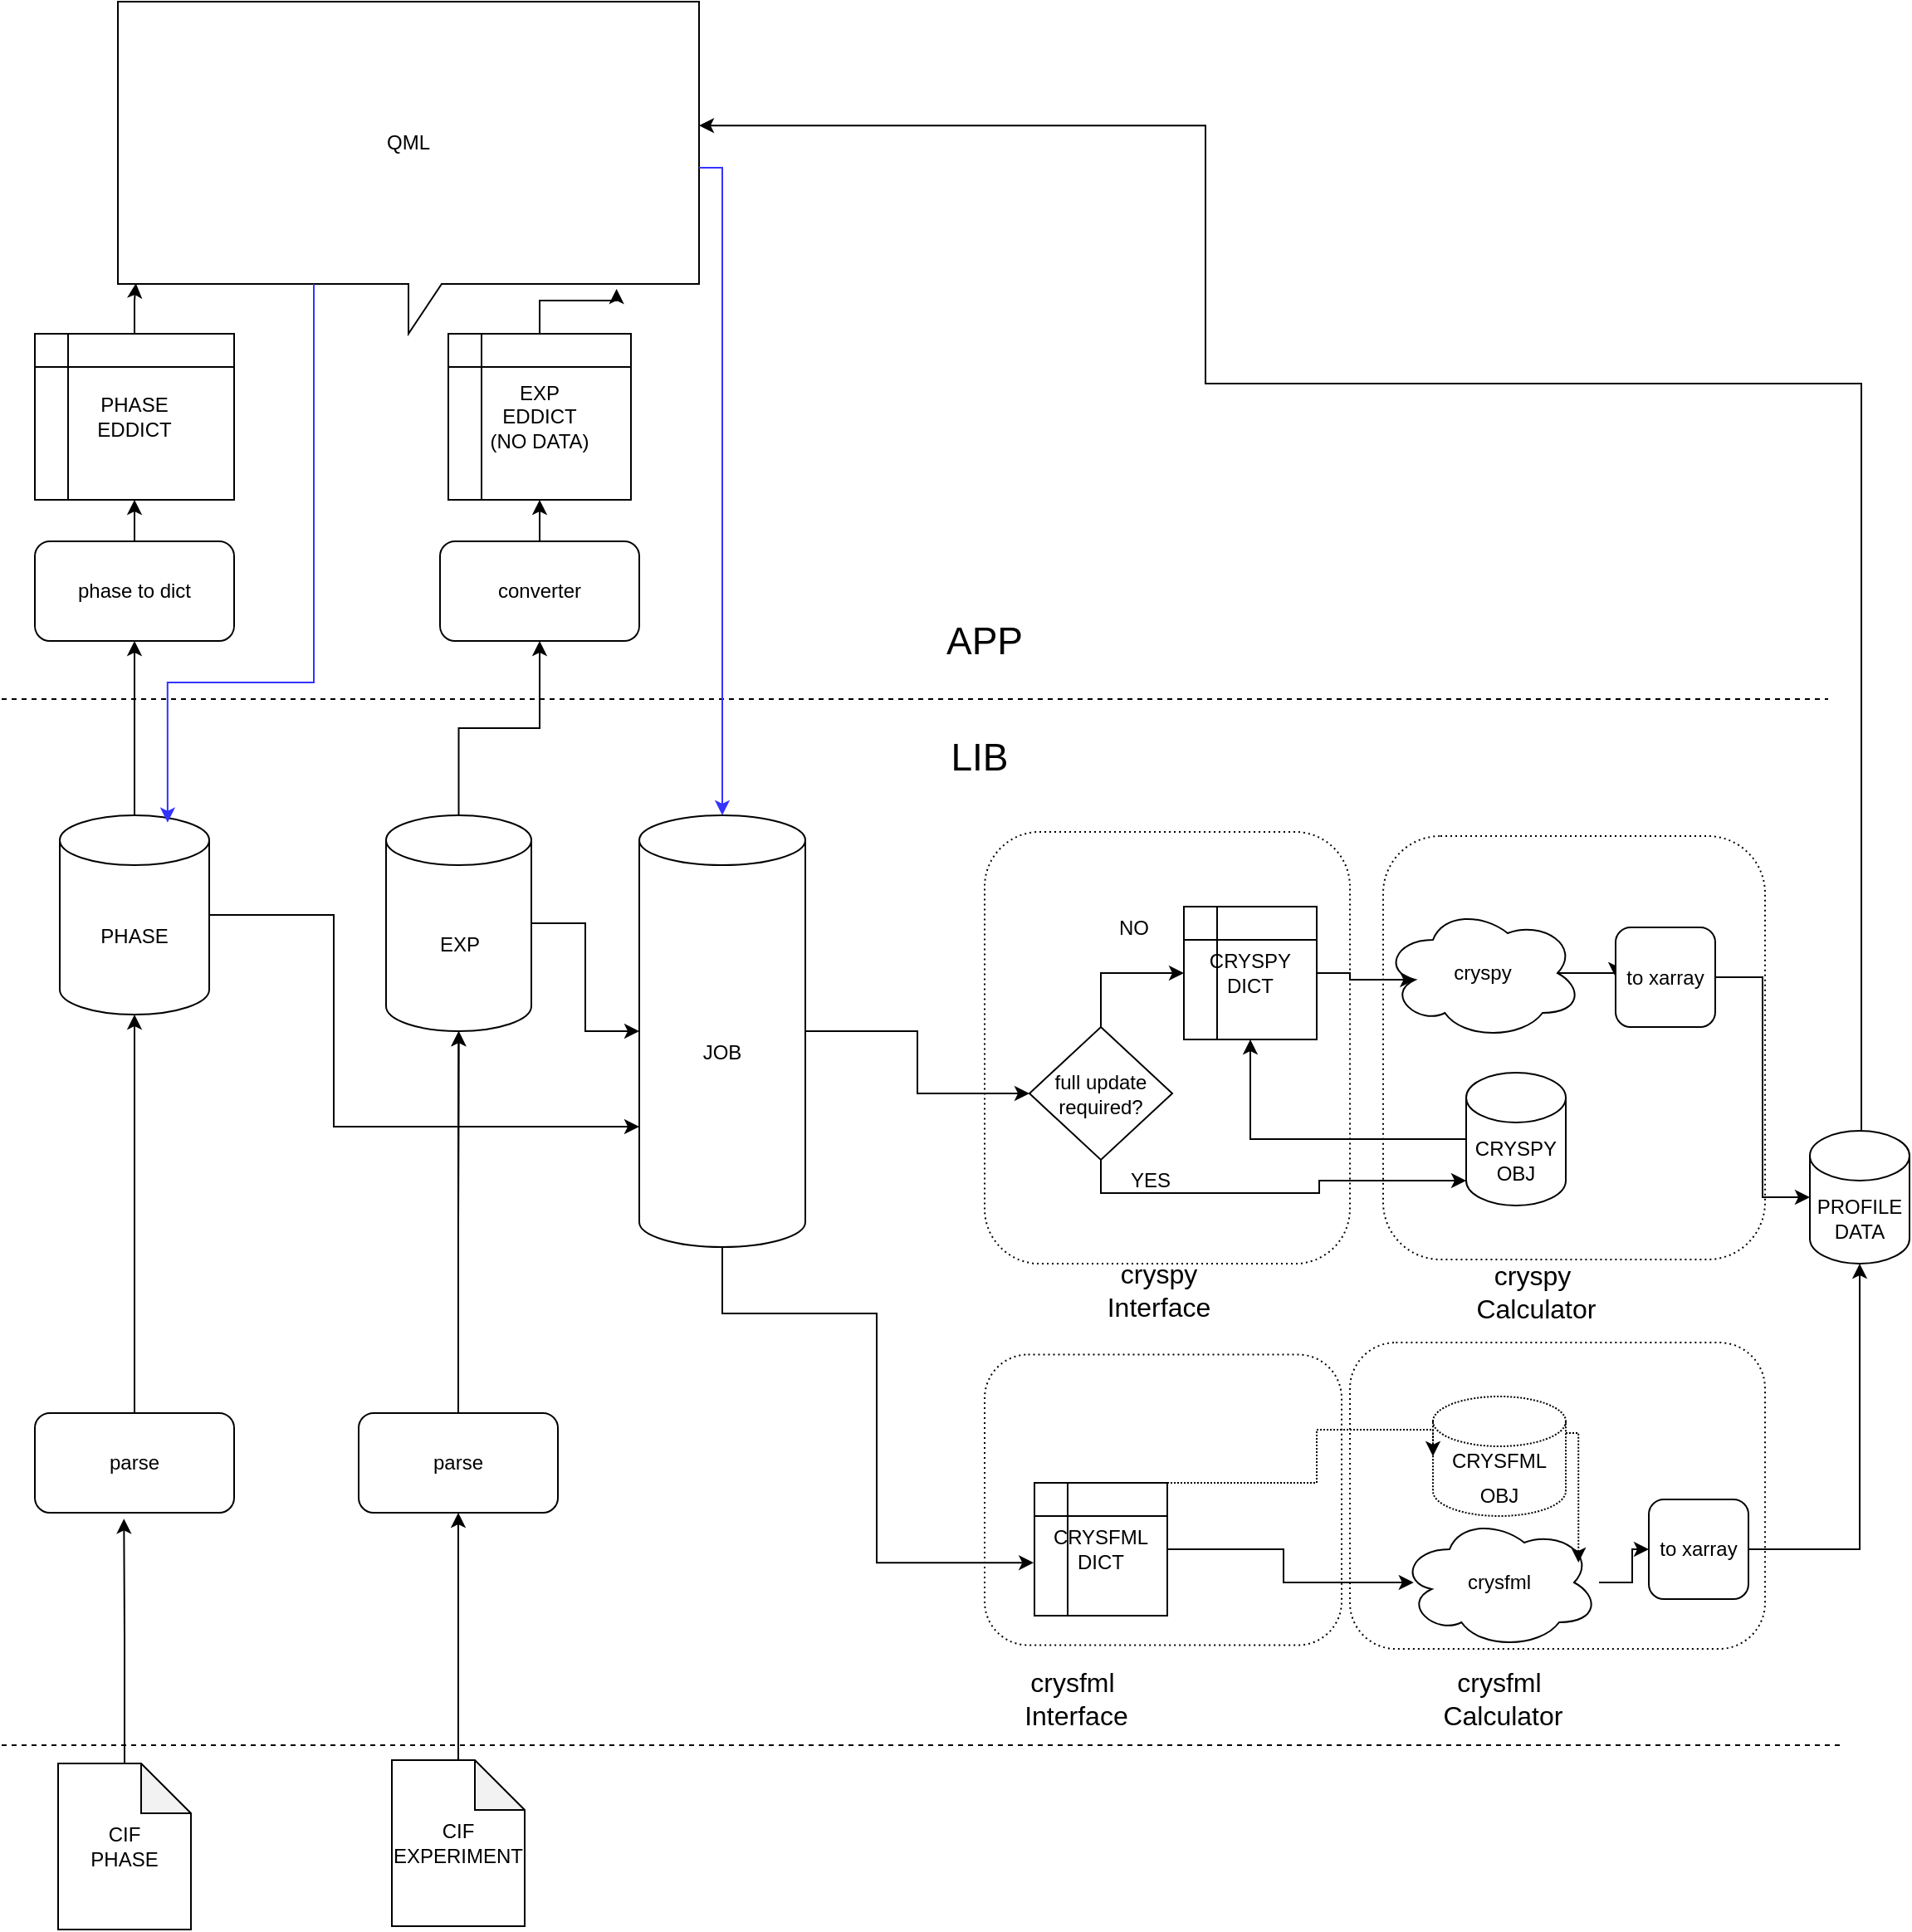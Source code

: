 <mxfile version="22.0.2" type="google">
  <diagram name="Page-1" id="TQcfY_CBRoxlFuYE8QYq">
    <mxGraphModel grid="1" page="1" gridSize="10" guides="1" tooltips="1" connect="1" arrows="1" fold="1" pageScale="1" pageWidth="1169" pageHeight="827" math="0" shadow="0">
      <root>
        <mxCell id="0" />
        <mxCell id="1" parent="0" />
        <mxCell id="M_9HP4P4lVdb5qcJKBWo-5" style="edgeStyle=orthogonalEdgeStyle;rounded=0;orthogonalLoop=1;jettySize=auto;html=1;entryX=0.447;entryY=1.061;entryDx=0;entryDy=0;entryPerimeter=0;" edge="1" parent="1" source="M_9HP4P4lVdb5qcJKBWo-1" target="M_9HP4P4lVdb5qcJKBWo-4">
          <mxGeometry relative="1" as="geometry" />
        </mxCell>
        <mxCell id="M_9HP4P4lVdb5qcJKBWo-1" value="CIF&lt;br&gt;PHASE" style="shape=note;whiteSpace=wrap;html=1;backgroundOutline=1;darkOpacity=0.05;" vertex="1" parent="1">
          <mxGeometry x="64" y="1021" width="80" height="100" as="geometry" />
        </mxCell>
        <mxCell id="M_9HP4P4lVdb5qcJKBWo-4" value="parse" style="rounded=1;whiteSpace=wrap;html=1;" vertex="1" parent="1">
          <mxGeometry x="50" y="810" width="120" height="60" as="geometry" />
        </mxCell>
        <mxCell id="M_9HP4P4lVdb5qcJKBWo-6" value="&lt;font style=&quot;font-size: 23px;&quot;&gt;LIB&lt;/font&gt;" style="text;html=1;strokeColor=none;fillColor=none;align=center;verticalAlign=middle;whiteSpace=wrap;rounded=0;" vertex="1" parent="1">
          <mxGeometry x="589" y="400" width="60" height="30" as="geometry" />
        </mxCell>
        <mxCell id="M_9HP4P4lVdb5qcJKBWo-7" value="&lt;font style=&quot;font-size: 23px;&quot;&gt;APP&lt;/font&gt;" style="text;html=1;strokeColor=none;fillColor=none;align=center;verticalAlign=middle;whiteSpace=wrap;rounded=0;" vertex="1" parent="1">
          <mxGeometry x="592" y="330" width="60" height="30" as="geometry" />
        </mxCell>
        <mxCell id="nD7RmZsHWxQijevcK5Mi-5" style="edgeStyle=orthogonalEdgeStyle;rounded=0;orthogonalLoop=1;jettySize=auto;html=1;entryX=0.5;entryY=1;entryDx=0;entryDy=0;startArrow=none;startFill=0;" edge="1" parent="1" source="48cxFBT-dxTVALB7Ce1l-1" target="M_9HP4P4lVdb5qcJKBWo-10">
          <mxGeometry relative="1" as="geometry" />
        </mxCell>
        <mxCell id="M_9HP4P4lVdb5qcJKBWo-8" value="PHASE" style="shape=cylinder3;whiteSpace=wrap;html=1;boundedLbl=1;backgroundOutline=1;size=15;" vertex="1" parent="1">
          <mxGeometry x="65" y="450" width="90" height="120" as="geometry" />
        </mxCell>
        <mxCell id="M_9HP4P4lVdb5qcJKBWo-10" value="PHASE&lt;br&gt;EDDICT" style="shape=internalStorage;whiteSpace=wrap;html=1;backgroundOutline=1;" vertex="1" parent="1">
          <mxGeometry x="50" y="160" width="120" height="100" as="geometry" />
        </mxCell>
        <mxCell id="M_9HP4P4lVdb5qcJKBWo-16" style="edgeStyle=orthogonalEdgeStyle;rounded=0;orthogonalLoop=1;jettySize=auto;html=1;entryX=0.5;entryY=1;entryDx=0;entryDy=0;entryPerimeter=0;" edge="1" parent="1" source="M_9HP4P4lVdb5qcJKBWo-4" target="M_9HP4P4lVdb5qcJKBWo-8">
          <mxGeometry relative="1" as="geometry" />
        </mxCell>
        <mxCell id="M_9HP4P4lVdb5qcJKBWo-19" value="QML" style="shape=callout;whiteSpace=wrap;html=1;perimeter=calloutPerimeter;" vertex="1" parent="1">
          <mxGeometry x="100" y="-40" width="350" height="200" as="geometry" />
        </mxCell>
        <mxCell id="nD7RmZsHWxQijevcK5Mi-19" style="edgeStyle=orthogonalEdgeStyle;rounded=0;orthogonalLoop=1;jettySize=auto;html=1;entryX=0;entryY=0.5;entryDx=0;entryDy=0;" edge="1" parent="1" source="M_9HP4P4lVdb5qcJKBWo-25" target="M_9HP4P4lVdb5qcJKBWo-35">
          <mxGeometry relative="1" as="geometry" />
        </mxCell>
        <mxCell id="M_9HP4P4lVdb5qcJKBWo-25" value="JOB" style="shape=cylinder3;whiteSpace=wrap;html=1;boundedLbl=1;backgroundOutline=1;size=15;" vertex="1" parent="1">
          <mxGeometry x="414" y="450" width="100" height="260" as="geometry" />
        </mxCell>
        <mxCell id="M_9HP4P4lVdb5qcJKBWo-27" value="CRYSPY&lt;br&gt;DICT" style="shape=internalStorage;whiteSpace=wrap;html=1;backgroundOutline=1;" vertex="1" parent="1">
          <mxGeometry x="742" y="505" width="80" height="80" as="geometry" />
        </mxCell>
        <mxCell id="M_9HP4P4lVdb5qcJKBWo-34" style="edgeStyle=orthogonalEdgeStyle;rounded=0;orthogonalLoop=1;jettySize=auto;html=1;entryX=0.5;entryY=1;entryDx=0;entryDy=0;" edge="1" parent="1" source="M_9HP4P4lVdb5qcJKBWo-30" target="M_9HP4P4lVdb5qcJKBWo-27">
          <mxGeometry relative="1" as="geometry" />
        </mxCell>
        <mxCell id="nD7RmZsHWxQijevcK5Mi-21" style="edgeStyle=orthogonalEdgeStyle;rounded=0;orthogonalLoop=1;jettySize=auto;html=1;exitX=0.5;exitY=1;exitDx=0;exitDy=0;entryX=0;entryY=1;entryDx=0;entryDy=-15;entryPerimeter=0;" edge="1" parent="1" source="M_9HP4P4lVdb5qcJKBWo-35" target="M_9HP4P4lVdb5qcJKBWo-30">
          <mxGeometry relative="1" as="geometry" />
        </mxCell>
        <mxCell id="M_9HP4P4lVdb5qcJKBWo-30" value="CRYSPY&lt;br&gt;OBJ" style="shape=cylinder3;whiteSpace=wrap;html=1;boundedLbl=1;backgroundOutline=1;size=15;" vertex="1" parent="1">
          <mxGeometry x="912" y="605" width="60" height="80" as="geometry" />
        </mxCell>
        <mxCell id="nD7RmZsHWxQijevcK5Mi-24" style="edgeStyle=orthogonalEdgeStyle;rounded=0;orthogonalLoop=1;jettySize=auto;html=1;exitX=0.875;exitY=0.5;exitDx=0;exitDy=0;exitPerimeter=0;entryX=0;entryY=0.5;entryDx=0;entryDy=0;" edge="1" parent="1" source="M_9HP4P4lVdb5qcJKBWo-32" target="M_9HP4P4lVdb5qcJKBWo-52">
          <mxGeometry relative="1" as="geometry" />
        </mxCell>
        <mxCell id="M_9HP4P4lVdb5qcJKBWo-32" value="cryspy" style="ellipse;shape=cloud;whiteSpace=wrap;html=1;" vertex="1" parent="1">
          <mxGeometry x="862" y="505" width="120" height="80" as="geometry" />
        </mxCell>
        <mxCell id="nD7RmZsHWxQijevcK5Mi-22" style="edgeStyle=orthogonalEdgeStyle;rounded=0;orthogonalLoop=1;jettySize=auto;html=1;exitX=0.5;exitY=0;exitDx=0;exitDy=0;entryX=0;entryY=0.5;entryDx=0;entryDy=0;" edge="1" parent="1" source="M_9HP4P4lVdb5qcJKBWo-35" target="M_9HP4P4lVdb5qcJKBWo-27">
          <mxGeometry relative="1" as="geometry" />
        </mxCell>
        <mxCell id="M_9HP4P4lVdb5qcJKBWo-35" value="full update&lt;br&gt;required?" style="rhombus;whiteSpace=wrap;html=1;" vertex="1" parent="1">
          <mxGeometry x="649" y="577.5" width="86" height="80" as="geometry" />
        </mxCell>
        <mxCell id="M_9HP4P4lVdb5qcJKBWo-39" value="YES" style="text;html=1;strokeColor=none;fillColor=none;align=center;verticalAlign=middle;whiteSpace=wrap;rounded=0;" vertex="1" parent="1">
          <mxGeometry x="692" y="655" width="60" height="30" as="geometry" />
        </mxCell>
        <mxCell id="M_9HP4P4lVdb5qcJKBWo-40" value="NO" style="text;html=1;strokeColor=none;fillColor=none;align=center;verticalAlign=middle;whiteSpace=wrap;rounded=0;" vertex="1" parent="1">
          <mxGeometry x="682" y="502.5" width="60" height="30" as="geometry" />
        </mxCell>
        <mxCell id="M_9HP4P4lVdb5qcJKBWo-42" value="PROFILE&lt;br&gt;DATA" style="shape=cylinder3;whiteSpace=wrap;html=1;boundedLbl=1;backgroundOutline=1;size=15;" vertex="1" parent="1">
          <mxGeometry x="1119" y="640" width="60" height="80" as="geometry" />
        </mxCell>
        <mxCell id="M_9HP4P4lVdb5qcJKBWo-46" value="" style="endArrow=none;dashed=1;html=1;rounded=0;" edge="1" parent="1">
          <mxGeometry width="50" height="50" relative="1" as="geometry">
            <mxPoint x="30" y="380" as="sourcePoint" />
            <mxPoint x="1130" y="380" as="targetPoint" />
          </mxGeometry>
        </mxCell>
        <mxCell id="M_9HP4P4lVdb5qcJKBWo-48" value="" style="rounded=1;whiteSpace=wrap;html=1;fillColor=none;dashed=1;dashPattern=1 2;" vertex="1" parent="1">
          <mxGeometry x="622" y="460" width="220" height="260" as="geometry" />
        </mxCell>
        <mxCell id="M_9HP4P4lVdb5qcJKBWo-50" value="" style="rounded=1;whiteSpace=wrap;html=1;fillColor=none;dashed=1;dashPattern=1 2;" vertex="1" parent="1">
          <mxGeometry x="862" y="462.5" width="230" height="255" as="geometry" />
        </mxCell>
        <mxCell id="M_9HP4P4lVdb5qcJKBWo-52" value="to xarray" style="rounded=1;whiteSpace=wrap;html=1;" vertex="1" parent="1">
          <mxGeometry x="1002" y="517.5" width="60" height="60" as="geometry" />
        </mxCell>
        <mxCell id="M_9HP4P4lVdb5qcJKBWo-53" value="&lt;font style=&quot;font-size: 16px;&quot;&gt;cryspy Interface&lt;/font&gt;" style="text;html=1;strokeColor=none;fillColor=none;align=center;verticalAlign=middle;whiteSpace=wrap;rounded=0;" vertex="1" parent="1">
          <mxGeometry x="672" y="716" width="110" height="40" as="geometry" />
        </mxCell>
        <mxCell id="M_9HP4P4lVdb5qcJKBWo-54" value="&lt;font style=&quot;font-size: 16px;&quot;&gt;cryspy&lt;br&gt;&amp;nbsp;Calculator&lt;/font&gt;" style="text;html=1;strokeColor=none;fillColor=none;align=center;verticalAlign=middle;whiteSpace=wrap;rounded=0;" vertex="1" parent="1">
          <mxGeometry x="892" y="722" width="120" height="30" as="geometry" />
        </mxCell>
        <mxCell id="M_9HP4P4lVdb5qcJKBWo-59" style="edgeStyle=orthogonalEdgeStyle;rounded=0;orthogonalLoop=1;jettySize=auto;html=1;entryX=0.5;entryY=1;entryDx=0;entryDy=0;" edge="1" parent="1" source="M_9HP4P4lVdb5qcJKBWo-57" target="M_9HP4P4lVdb5qcJKBWo-58">
          <mxGeometry relative="1" as="geometry" />
        </mxCell>
        <mxCell id="M_9HP4P4lVdb5qcJKBWo-57" value="CIF&lt;br&gt;EXPERIMENT" style="shape=note;whiteSpace=wrap;html=1;backgroundOutline=1;darkOpacity=0.05;" vertex="1" parent="1">
          <mxGeometry x="265" y="1019" width="80" height="100" as="geometry" />
        </mxCell>
        <mxCell id="M_9HP4P4lVdb5qcJKBWo-61" style="edgeStyle=orthogonalEdgeStyle;rounded=0;orthogonalLoop=1;jettySize=auto;html=1;" edge="1" parent="1" source="M_9HP4P4lVdb5qcJKBWo-58" target="M_9HP4P4lVdb5qcJKBWo-60">
          <mxGeometry relative="1" as="geometry" />
        </mxCell>
        <mxCell id="M_9HP4P4lVdb5qcJKBWo-63" value="" style="edgeStyle=orthogonalEdgeStyle;rounded=0;orthogonalLoop=1;jettySize=auto;html=1;" edge="1" parent="1" source="M_9HP4P4lVdb5qcJKBWo-58" target="M_9HP4P4lVdb5qcJKBWo-60">
          <mxGeometry relative="1" as="geometry" />
        </mxCell>
        <mxCell id="M_9HP4P4lVdb5qcJKBWo-58" value="parse" style="rounded=1;whiteSpace=wrap;html=1;" vertex="1" parent="1">
          <mxGeometry x="245" y="810" width="120" height="60" as="geometry" />
        </mxCell>
        <mxCell id="nD7RmZsHWxQijevcK5Mi-6" style="edgeStyle=orthogonalEdgeStyle;rounded=0;orthogonalLoop=1;jettySize=auto;html=1;entryX=0.5;entryY=1;entryDx=0;entryDy=0;startArrow=none;startFill=0;" edge="1" parent="1" source="48cxFBT-dxTVALB7Ce1l-3" target="M_9HP4P4lVdb5qcJKBWo-66">
          <mxGeometry relative="1" as="geometry" />
        </mxCell>
        <mxCell id="nD7RmZsHWxQijevcK5Mi-27" style="edgeStyle=orthogonalEdgeStyle;rounded=0;orthogonalLoop=1;jettySize=auto;html=1;" edge="1" parent="1" source="M_9HP4P4lVdb5qcJKBWo-60" target="M_9HP4P4lVdb5qcJKBWo-25">
          <mxGeometry relative="1" as="geometry" />
        </mxCell>
        <mxCell id="M_9HP4P4lVdb5qcJKBWo-60" value="EXP" style="shape=cylinder3;whiteSpace=wrap;html=1;boundedLbl=1;backgroundOutline=1;size=15;" vertex="1" parent="1">
          <mxGeometry x="261.5" y="450" width="87.5" height="130" as="geometry" />
        </mxCell>
        <mxCell id="M_9HP4P4lVdb5qcJKBWo-66" value="EXP&lt;br&gt;EDDICT&lt;br&gt;(NO DATA)" style="shape=internalStorage;whiteSpace=wrap;html=1;backgroundOutline=1;" vertex="1" parent="1">
          <mxGeometry x="299" y="160" width="110" height="100" as="geometry" />
        </mxCell>
        <mxCell id="M_9HP4P4lVdb5qcJKBWo-69" value="CRYSFML&lt;br&gt;DICT" style="shape=internalStorage;whiteSpace=wrap;html=1;backgroundOutline=1;" vertex="1" parent="1">
          <mxGeometry x="652" y="852" width="80" height="80" as="geometry" />
        </mxCell>
        <mxCell id="M_9HP4P4lVdb5qcJKBWo-81" style="edgeStyle=orthogonalEdgeStyle;rounded=0;orthogonalLoop=1;jettySize=auto;html=1;entryX=0;entryY=0.5;entryDx=0;entryDy=0;" edge="1" parent="1" source="M_9HP4P4lVdb5qcJKBWo-71" target="M_9HP4P4lVdb5qcJKBWo-80">
          <mxGeometry relative="1" as="geometry" />
        </mxCell>
        <mxCell id="M_9HP4P4lVdb5qcJKBWo-71" value="crysfml" style="ellipse;shape=cloud;whiteSpace=wrap;html=1;" vertex="1" parent="1">
          <mxGeometry x="872" y="872" width="120" height="80" as="geometry" />
        </mxCell>
        <mxCell id="M_9HP4P4lVdb5qcJKBWo-73" style="edgeStyle=orthogonalEdgeStyle;rounded=0;orthogonalLoop=1;jettySize=auto;html=1;entryX=0.07;entryY=0.5;entryDx=0;entryDy=0;entryPerimeter=0;" edge="1" parent="1" source="M_9HP4P4lVdb5qcJKBWo-69" target="M_9HP4P4lVdb5qcJKBWo-71">
          <mxGeometry relative="1" as="geometry" />
        </mxCell>
        <mxCell id="M_9HP4P4lVdb5qcJKBWo-74" value="&lt;font style=&quot;font-size: 16px;&quot;&gt;crysfml&lt;br&gt;&amp;nbsp;Interface&lt;/font&gt;" style="text;html=1;strokeColor=none;fillColor=none;align=center;verticalAlign=middle;whiteSpace=wrap;rounded=0;" vertex="1" parent="1">
          <mxGeometry x="620" y="962" width="110" height="40" as="geometry" />
        </mxCell>
        <mxCell id="M_9HP4P4lVdb5qcJKBWo-75" value="&lt;font style=&quot;font-size: 16px;&quot;&gt;crysfml&lt;br&gt;&amp;nbsp;Calculator&lt;/font&gt;" style="text;html=1;strokeColor=none;fillColor=none;align=center;verticalAlign=middle;whiteSpace=wrap;rounded=0;" vertex="1" parent="1">
          <mxGeometry x="872" y="967" width="120" height="30" as="geometry" />
        </mxCell>
        <mxCell id="M_9HP4P4lVdb5qcJKBWo-76" value="" style="rounded=1;whiteSpace=wrap;html=1;fillColor=none;dashed=1;dashPattern=1 2;" vertex="1" parent="1">
          <mxGeometry x="622" y="774.75" width="215" height="175" as="geometry" />
        </mxCell>
        <mxCell id="M_9HP4P4lVdb5qcJKBWo-79" style="edgeStyle=orthogonalEdgeStyle;rounded=0;orthogonalLoop=1;jettySize=auto;html=1;entryX=0;entryY=0.5;entryDx=0;entryDy=0;entryPerimeter=0;" edge="1" parent="1" source="M_9HP4P4lVdb5qcJKBWo-52" target="M_9HP4P4lVdb5qcJKBWo-42">
          <mxGeometry relative="1" as="geometry" />
        </mxCell>
        <mxCell id="M_9HP4P4lVdb5qcJKBWo-80" value="to xarray" style="rounded=1;whiteSpace=wrap;html=1;" vertex="1" parent="1">
          <mxGeometry x="1022" y="862" width="60" height="60" as="geometry" />
        </mxCell>
        <mxCell id="M_9HP4P4lVdb5qcJKBWo-77" value="" style="rounded=1;whiteSpace=wrap;html=1;fillColor=none;dashed=1;dashPattern=1 2;" vertex="1" parent="1">
          <mxGeometry x="842" y="767.5" width="250" height="184.5" as="geometry" />
        </mxCell>
        <mxCell id="M_9HP4P4lVdb5qcJKBWo-83" style="edgeStyle=orthogonalEdgeStyle;rounded=0;orthogonalLoop=1;jettySize=auto;html=1;entryX=0.5;entryY=1;entryDx=0;entryDy=0;entryPerimeter=0;" edge="1" parent="1" source="M_9HP4P4lVdb5qcJKBWo-80" target="M_9HP4P4lVdb5qcJKBWo-42">
          <mxGeometry relative="1" as="geometry" />
        </mxCell>
        <mxCell id="M_9HP4P4lVdb5qcJKBWo-84" value="" style="endArrow=none;dashed=1;html=1;rounded=0;" edge="1" parent="1">
          <mxGeometry width="50" height="50" relative="1" as="geometry">
            <mxPoint x="30" y="1010" as="sourcePoint" />
            <mxPoint x="1140" y="1010" as="targetPoint" />
          </mxGeometry>
        </mxCell>
        <mxCell id="nD7RmZsHWxQijevcK5Mi-1" value="&lt;p style=&quot;line-height: 70%;&quot;&gt;CRYSFML&lt;br&gt;&lt;/p&gt;&lt;p style=&quot;line-height: 70%;&quot;&gt;OBJ&lt;/p&gt;" style="shape=cylinder3;whiteSpace=wrap;html=1;boundedLbl=1;backgroundOutline=1;size=15;dashed=1;dashPattern=1 1;" vertex="1" parent="1">
          <mxGeometry x="892" y="800" width="80" height="72" as="geometry" />
        </mxCell>
        <mxCell id="nD7RmZsHWxQijevcK5Mi-2" style="edgeStyle=orthogonalEdgeStyle;rounded=0;orthogonalLoop=1;jettySize=auto;html=1;entryX=0;entryY=0.5;entryDx=0;entryDy=0;entryPerimeter=0;dashed=1;dashPattern=1 1;" edge="1" parent="1" source="M_9HP4P4lVdb5qcJKBWo-69" target="nD7RmZsHWxQijevcK5Mi-1">
          <mxGeometry relative="1" as="geometry">
            <Array as="points">
              <mxPoint x="822" y="852" />
              <mxPoint x="822" y="820" />
            </Array>
          </mxGeometry>
        </mxCell>
        <mxCell id="nD7RmZsHWxQijevcK5Mi-3" style="edgeStyle=orthogonalEdgeStyle;rounded=0;orthogonalLoop=1;jettySize=auto;html=1;entryX=0.897;entryY=0.35;entryDx=0;entryDy=0;entryPerimeter=0;dashed=1;dashPattern=1 1;" edge="1" parent="1" source="nD7RmZsHWxQijevcK5Mi-1" target="M_9HP4P4lVdb5qcJKBWo-71">
          <mxGeometry relative="1" as="geometry">
            <Array as="points">
              <mxPoint x="980" y="822" />
            </Array>
          </mxGeometry>
        </mxCell>
        <mxCell id="nD7RmZsHWxQijevcK5Mi-7" style="edgeStyle=orthogonalEdgeStyle;rounded=0;orthogonalLoop=1;jettySize=auto;html=1;entryX=0.031;entryY=0.848;entryDx=0;entryDy=0;entryPerimeter=0;" edge="1" parent="1" source="M_9HP4P4lVdb5qcJKBWo-10" target="M_9HP4P4lVdb5qcJKBWo-19">
          <mxGeometry relative="1" as="geometry" />
        </mxCell>
        <mxCell id="nD7RmZsHWxQijevcK5Mi-8" style="edgeStyle=orthogonalEdgeStyle;rounded=0;orthogonalLoop=1;jettySize=auto;html=1;entryX=0.858;entryY=0.865;entryDx=0;entryDy=0;entryPerimeter=0;" edge="1" parent="1" source="M_9HP4P4lVdb5qcJKBWo-66" target="M_9HP4P4lVdb5qcJKBWo-19">
          <mxGeometry relative="1" as="geometry" />
        </mxCell>
        <mxCell id="nD7RmZsHWxQijevcK5Mi-9" style="edgeStyle=orthogonalEdgeStyle;rounded=0;orthogonalLoop=1;jettySize=auto;html=1;entryX=1;entryY=0.373;entryDx=0;entryDy=0;entryPerimeter=0;exitX=0.5;exitY=0;exitDx=0;exitDy=0;exitPerimeter=0;" edge="1" parent="1" source="M_9HP4P4lVdb5qcJKBWo-42" target="M_9HP4P4lVdb5qcJKBWo-19">
          <mxGeometry relative="1" as="geometry">
            <Array as="points">
              <mxPoint x="1150" y="640" />
              <mxPoint x="1150" y="190" />
              <mxPoint x="755" y="190" />
              <mxPoint x="755" y="35" />
            </Array>
          </mxGeometry>
        </mxCell>
        <mxCell id="nD7RmZsHWxQijevcK5Mi-10" style="edgeStyle=orthogonalEdgeStyle;rounded=0;orthogonalLoop=1;jettySize=auto;html=1;entryX=0.855;entryY=0;entryDx=0;entryDy=4.35;entryPerimeter=0;strokeColor=#3333FF;" edge="1" parent="1">
          <mxGeometry relative="1" as="geometry">
            <mxPoint x="218" y="130" as="sourcePoint" />
            <mxPoint x="129.95" y="454.35" as="targetPoint" />
            <Array as="points">
              <mxPoint x="218" y="370" />
              <mxPoint x="130" y="370" />
            </Array>
          </mxGeometry>
        </mxCell>
        <mxCell id="nD7RmZsHWxQijevcK5Mi-12" style="edgeStyle=orthogonalEdgeStyle;rounded=0;orthogonalLoop=1;jettySize=auto;html=1;entryX=0.5;entryY=0;entryDx=0;entryDy=0;entryPerimeter=0;strokeColor=#3633ff;" edge="1" parent="1" source="M_9HP4P4lVdb5qcJKBWo-19" target="M_9HP4P4lVdb5qcJKBWo-25">
          <mxGeometry relative="1" as="geometry">
            <Array as="points">
              <mxPoint x="464" y="60" />
            </Array>
          </mxGeometry>
        </mxCell>
        <mxCell id="nD7RmZsHWxQijevcK5Mi-17" style="edgeStyle=orthogonalEdgeStyle;rounded=0;orthogonalLoop=1;jettySize=auto;html=1;entryX=0.16;entryY=0.55;entryDx=0;entryDy=0;entryPerimeter=0;" edge="1" parent="1" source="M_9HP4P4lVdb5qcJKBWo-27" target="M_9HP4P4lVdb5qcJKBWo-32">
          <mxGeometry relative="1" as="geometry" />
        </mxCell>
        <mxCell id="nD7RmZsHWxQijevcK5Mi-20" style="edgeStyle=orthogonalEdgeStyle;rounded=0;orthogonalLoop=1;jettySize=auto;html=1;entryX=-0.005;entryY=0.601;entryDx=0;entryDy=0;entryPerimeter=0;" edge="1" parent="1" source="M_9HP4P4lVdb5qcJKBWo-25" target="M_9HP4P4lVdb5qcJKBWo-69">
          <mxGeometry relative="1" as="geometry">
            <Array as="points">
              <mxPoint x="464" y="750" />
              <mxPoint x="557" y="750" />
              <mxPoint x="557" y="900" />
            </Array>
          </mxGeometry>
        </mxCell>
        <mxCell id="nD7RmZsHWxQijevcK5Mi-28" style="edgeStyle=orthogonalEdgeStyle;rounded=0;orthogonalLoop=1;jettySize=auto;html=1;entryX=0;entryY=0;entryDx=0;entryDy=187.5;entryPerimeter=0;" edge="1" parent="1" source="M_9HP4P4lVdb5qcJKBWo-8" target="M_9HP4P4lVdb5qcJKBWo-25">
          <mxGeometry relative="1" as="geometry">
            <Array as="points">
              <mxPoint x="230" y="510" />
              <mxPoint x="230" y="638" />
            </Array>
          </mxGeometry>
        </mxCell>
        <mxCell id="48cxFBT-dxTVALB7Ce1l-2" value="" style="edgeStyle=orthogonalEdgeStyle;rounded=0;orthogonalLoop=1;jettySize=auto;html=1;entryX=0.5;entryY=1;entryDx=0;entryDy=0;startArrow=none;startFill=0;" edge="1" parent="1" source="M_9HP4P4lVdb5qcJKBWo-8" target="48cxFBT-dxTVALB7Ce1l-1">
          <mxGeometry relative="1" as="geometry">
            <mxPoint x="110" y="450" as="sourcePoint" />
            <mxPoint x="110" y="260" as="targetPoint" />
          </mxGeometry>
        </mxCell>
        <mxCell id="48cxFBT-dxTVALB7Ce1l-1" value="phase to dict" style="rounded=1;whiteSpace=wrap;html=1;" vertex="1" parent="1">
          <mxGeometry x="50" y="285" width="120" height="60" as="geometry" />
        </mxCell>
        <mxCell id="48cxFBT-dxTVALB7Ce1l-4" value="" style="edgeStyle=orthogonalEdgeStyle;rounded=0;orthogonalLoop=1;jettySize=auto;html=1;entryX=0.5;entryY=1;entryDx=0;entryDy=0;startArrow=none;startFill=0;" edge="1" parent="1" source="M_9HP4P4lVdb5qcJKBWo-60" target="48cxFBT-dxTVALB7Ce1l-3">
          <mxGeometry relative="1" as="geometry">
            <mxPoint x="305" y="450" as="sourcePoint" />
            <mxPoint x="365" y="260" as="targetPoint" />
          </mxGeometry>
        </mxCell>
        <mxCell id="48cxFBT-dxTVALB7Ce1l-3" value="converter" style="rounded=1;whiteSpace=wrap;html=1;" vertex="1" parent="1">
          <mxGeometry x="294" y="285" width="120" height="60" as="geometry" />
        </mxCell>
      </root>
    </mxGraphModel>
  </diagram>
</mxfile>
